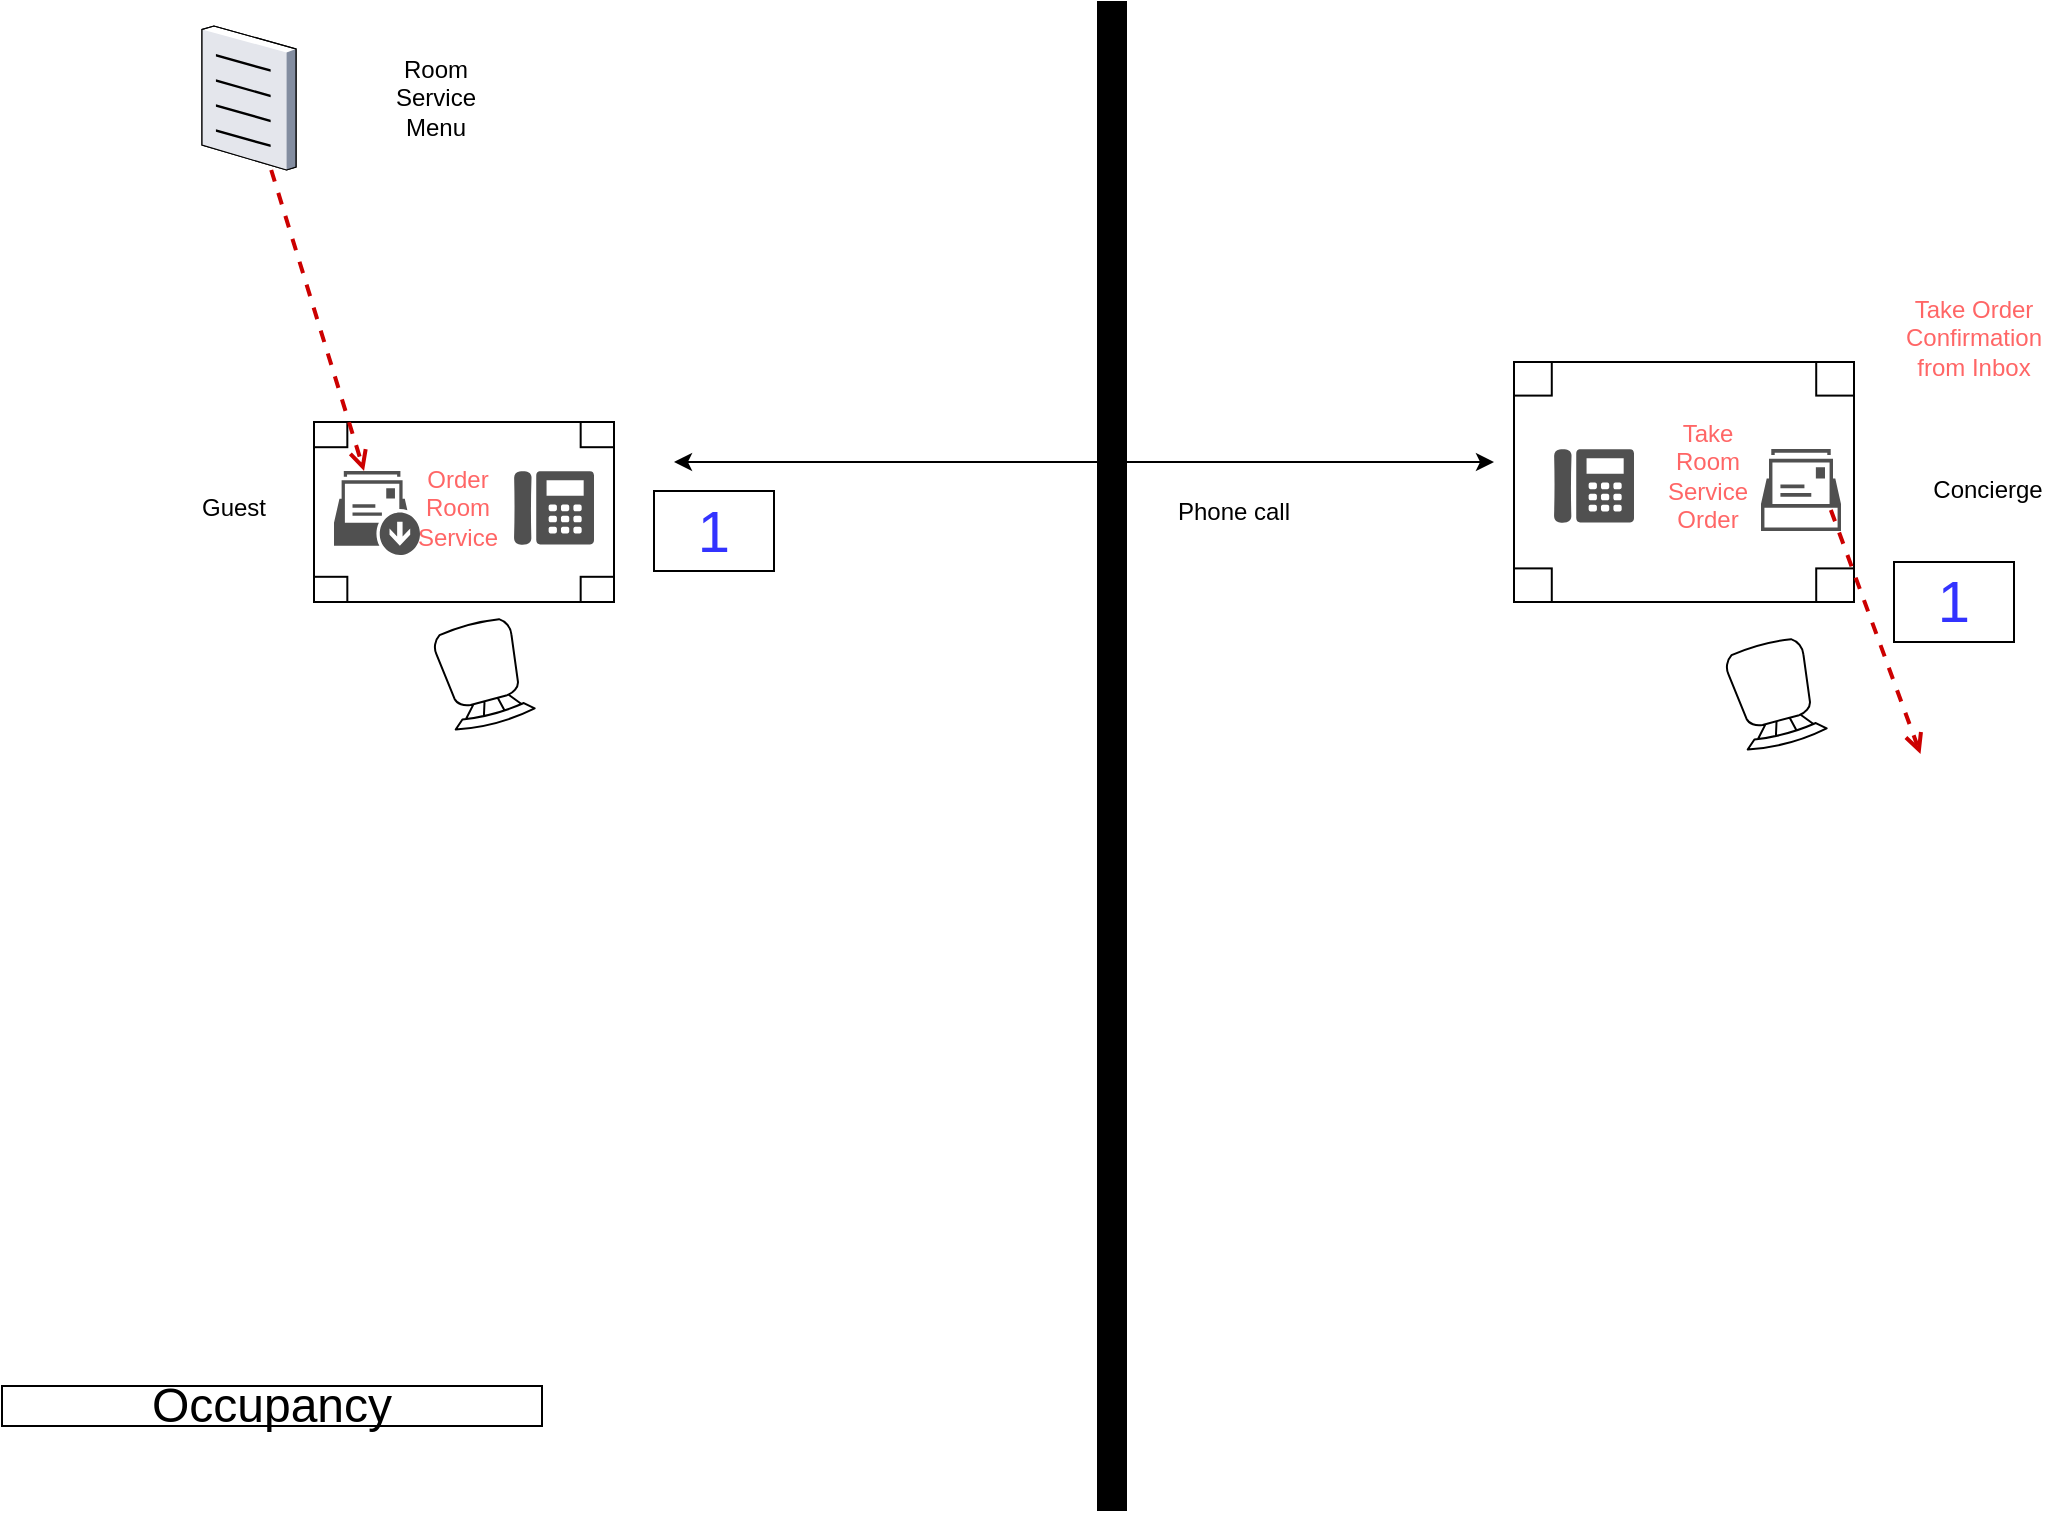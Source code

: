 <mxfile version="24.5.1" type="device">
  <diagram id="avjBS_V88wy_BeY-Tbqa" name="Page-1">
    <mxGraphModel dx="1242" dy="907" grid="1" gridSize="10" guides="1" tooltips="1" connect="1" arrows="1" fold="1" page="1" pageScale="1" pageWidth="1169" pageHeight="827" math="0" shadow="0">
      <root>
        <mxCell id="0" />
        <mxCell id="1" parent="0" />
        <UserObject label="" tooltip="Inertia.&#xa;Likely to face a resistance to change." id="DQJrWs0o3BV4cv8Y2vMH-1">
          <mxCell style="rounded=0;whiteSpace=wrap;html=1;strokeColor=#000000;strokeWidth=5;fillColor=#000000;fontSize=14;" parent="1" vertex="1">
            <mxGeometry x="580" y="40" width="10" height="750" as="geometry" />
          </mxCell>
        </UserObject>
        <mxCell id="DQJrWs0o3BV4cv8Y2vMH-2" value="Occupancy" style="text;html=1;strokeColor=default;fillColor=none;align=center;verticalAlign=middle;whiteSpace=wrap;rounded=0;fontColor=#000000;fontSize=24;" parent="1" vertex="1">
          <mxGeometry x="30" y="730" width="270" height="20" as="geometry" />
        </mxCell>
        <mxCell id="DQJrWs0o3BV4cv8Y2vMH-3" value="" style="verticalLabelPosition=bottom;html=1;verticalAlign=top;align=center;shape=mxgraph.floorplan.table;" parent="1" vertex="1">
          <mxGeometry x="786" y="218" width="170" height="120" as="geometry" />
        </mxCell>
        <mxCell id="DQJrWs0o3BV4cv8Y2vMH-4" value="" style="verticalLabelPosition=bottom;html=1;verticalAlign=top;align=center;shape=mxgraph.floorplan.chair;rotation=-195;" parent="1" vertex="1">
          <mxGeometry x="896" y="358" width="41" height="52" as="geometry" />
        </mxCell>
        <mxCell id="DQJrWs0o3BV4cv8Y2vMH-5" value="" style="sketch=0;pointerEvents=1;shadow=0;dashed=0;html=1;strokeColor=none;fillColor=#505050;labelPosition=center;verticalLabelPosition=bottom;verticalAlign=top;outlineConnect=0;align=center;shape=mxgraph.office.devices.phone_digital;" parent="1" vertex="1">
          <mxGeometry x="806" y="261.5" width="40" height="37" as="geometry" />
        </mxCell>
        <mxCell id="DQJrWs0o3BV4cv8Y2vMH-6" value="&lt;font color=&quot;#ff6666&quot;&gt;Take Room Service Order&lt;/font&gt;" style="text;html=1;strokeColor=none;fillColor=none;align=center;verticalAlign=middle;whiteSpace=wrap;rounded=0;" parent="1" vertex="1">
          <mxGeometry x="856" y="232.5" width="53.5" height="85.5" as="geometry" />
        </mxCell>
        <mxCell id="DQJrWs0o3BV4cv8Y2vMH-7" value="" style="sketch=0;pointerEvents=1;shadow=0;dashed=0;html=1;strokeColor=none;fillColor=#505050;labelPosition=center;verticalLabelPosition=bottom;verticalAlign=top;outlineConnect=0;align=center;shape=mxgraph.office.concepts.mailbox2;" parent="1" vertex="1">
          <mxGeometry x="909.5" y="261.5" width="40" height="41" as="geometry" />
        </mxCell>
        <mxCell id="DQJrWs0o3BV4cv8Y2vMH-8" value="Concierge" style="text;html=1;strokeColor=none;fillColor=none;align=center;verticalAlign=middle;whiteSpace=wrap;rounded=0;" parent="1" vertex="1">
          <mxGeometry x="1002.75" y="272" width="40" height="20" as="geometry" />
        </mxCell>
        <mxCell id="DQJrWs0o3BV4cv8Y2vMH-9" value="&lt;font style=&quot;font-size: 29px&quot;&gt;1&lt;/font&gt;" style="text;html=1;strokeColor=default;fillColor=none;align=center;verticalAlign=middle;whiteSpace=wrap;rounded=0;fontColor=#3333FF;" parent="1" vertex="1">
          <mxGeometry x="976" y="318" width="60" height="40" as="geometry" />
        </mxCell>
        <mxCell id="DQJrWs0o3BV4cv8Y2vMH-10" value="" style="verticalLabelPosition=bottom;sketch=0;aspect=fixed;html=1;verticalAlign=top;strokeColor=none;align=center;outlineConnect=0;shape=mxgraph.citrix.document;fillColor=#FF3333;" parent="1" vertex="1">
          <mxGeometry x="130" y="50" width="47" height="72" as="geometry" />
        </mxCell>
        <mxCell id="DQJrWs0o3BV4cv8Y2vMH-12" value="&lt;font color=&quot;#ff6666&quot;&gt;Take Order&lt;br&gt;Confirmation from Inbox&lt;/font&gt;" style="text;html=1;strokeColor=none;fillColor=none;align=center;verticalAlign=middle;whiteSpace=wrap;rounded=0;" parent="1" vertex="1">
          <mxGeometry x="989.25" y="162.75" width="53.5" height="85.5" as="geometry" />
        </mxCell>
        <mxCell id="DQJrWs0o3BV4cv8Y2vMH-15" value="" style="endArrow=classic;html=1;startArrow=classic;startFill=1;" parent="1" edge="1">
          <mxGeometry width="50" height="50" relative="1" as="geometry">
            <mxPoint x="366" y="268" as="sourcePoint" />
            <mxPoint x="776" y="268" as="targetPoint" />
          </mxGeometry>
        </mxCell>
        <mxCell id="DQJrWs0o3BV4cv8Y2vMH-16" value="Phone call" style="text;html=1;strokeColor=none;fillColor=none;align=center;verticalAlign=middle;whiteSpace=wrap;rounded=0;" parent="1" vertex="1">
          <mxGeometry x="606" y="282.5" width="80" height="20" as="geometry" />
        </mxCell>
        <mxCell id="DQJrWs0o3BV4cv8Y2vMH-17" value="" style="verticalLabelPosition=bottom;html=1;verticalAlign=top;align=center;shape=mxgraph.floorplan.table;" parent="1" vertex="1">
          <mxGeometry x="186" y="248" width="150" height="90" as="geometry" />
        </mxCell>
        <mxCell id="DQJrWs0o3BV4cv8Y2vMH-18" value="" style="verticalLabelPosition=bottom;html=1;verticalAlign=top;align=center;shape=mxgraph.floorplan.chair;rotation=-195;" parent="1" vertex="1">
          <mxGeometry x="250" y="348" width="41" height="52" as="geometry" />
        </mxCell>
        <mxCell id="DQJrWs0o3BV4cv8Y2vMH-19" value="" style="sketch=0;pointerEvents=1;shadow=0;dashed=0;html=1;strokeColor=none;fillColor=#505050;labelPosition=center;verticalLabelPosition=bottom;verticalAlign=top;outlineConnect=0;align=center;shape=mxgraph.office.devices.phone_digital;" parent="1" vertex="1">
          <mxGeometry x="286" y="272.5" width="40" height="37" as="geometry" />
        </mxCell>
        <mxCell id="DQJrWs0o3BV4cv8Y2vMH-20" value="&lt;font color=&quot;#ff6666&quot;&gt;Order Room Service&lt;/font&gt;" style="text;html=1;strokeColor=none;fillColor=none;align=center;verticalAlign=middle;whiteSpace=wrap;rounded=0;" parent="1" vertex="1">
          <mxGeometry x="230.75" y="248.25" width="53.5" height="85.5" as="geometry" />
        </mxCell>
        <mxCell id="DQJrWs0o3BV4cv8Y2vMH-22" value="Guest" style="text;html=1;strokeColor=none;fillColor=none;align=center;verticalAlign=middle;whiteSpace=wrap;rounded=0;" parent="1" vertex="1">
          <mxGeometry x="126" y="281" width="40" height="20" as="geometry" />
        </mxCell>
        <mxCell id="DQJrWs0o3BV4cv8Y2vMH-23" value="&lt;font style=&quot;font-size: 29px&quot;&gt;1&lt;/font&gt;" style="text;html=1;strokeColor=default;fillColor=none;align=center;verticalAlign=middle;whiteSpace=wrap;rounded=0;fontColor=#3333FF;" parent="1" vertex="1">
          <mxGeometry x="356" y="282.5" width="60" height="40" as="geometry" />
        </mxCell>
        <mxCell id="KOxadKRCyTgJTVl5rh0y-1" value="Room Service Menu" style="text;html=1;strokeColor=none;fillColor=none;align=center;verticalAlign=middle;whiteSpace=wrap;rounded=0;" vertex="1" parent="1">
          <mxGeometry x="226.75" y="76" width="40" height="20" as="geometry" />
        </mxCell>
        <mxCell id="KOxadKRCyTgJTVl5rh0y-3" value="" style="sketch=0;pointerEvents=1;shadow=0;dashed=0;html=1;strokeColor=none;fillColor=#505050;labelPosition=center;verticalLabelPosition=bottom;verticalAlign=top;outlineConnect=0;align=center;shape=mxgraph.office.communications.disconnected_mailbox;" vertex="1" parent="1">
          <mxGeometry x="196" y="272.5" width="43" height="42" as="geometry" />
        </mxCell>
        <UserObject label="" tooltip="Point of change.&#xa;How the map is changing e.g. competitive forces." id="KOxadKRCyTgJTVl5rh0y-4">
          <mxCell style="endArrow=open;dashed=1;html=1;strokeColor=#CC0000;endFill=0;strokeWidth=2;" edge="1" parent="1">
            <mxGeometry width="50" height="50" relative="1" as="geometry">
              <mxPoint x="944.427" y="292" as="sourcePoint" />
              <mxPoint x="989.25" y="414" as="targetPoint" />
            </mxGeometry>
          </mxCell>
        </UserObject>
        <UserObject label="" tooltip="Point of change.&#xa;How the map is changing e.g. competitive forces." id="DQJrWs0o3BV4cv8Y2vMH-11">
          <mxCell style="endArrow=open;dashed=1;html=1;strokeColor=#CC0000;endFill=0;strokeWidth=2;" parent="1" target="KOxadKRCyTgJTVl5rh0y-3" edge="1" source="DQJrWs0o3BV4cv8Y2vMH-10">
            <mxGeometry width="50" height="50" relative="1" as="geometry">
              <mxPoint x="881.177" y="192" as="sourcePoint" />
              <mxPoint x="851.524" y="313" as="targetPoint" />
            </mxGeometry>
          </mxCell>
        </UserObject>
      </root>
    </mxGraphModel>
  </diagram>
</mxfile>
